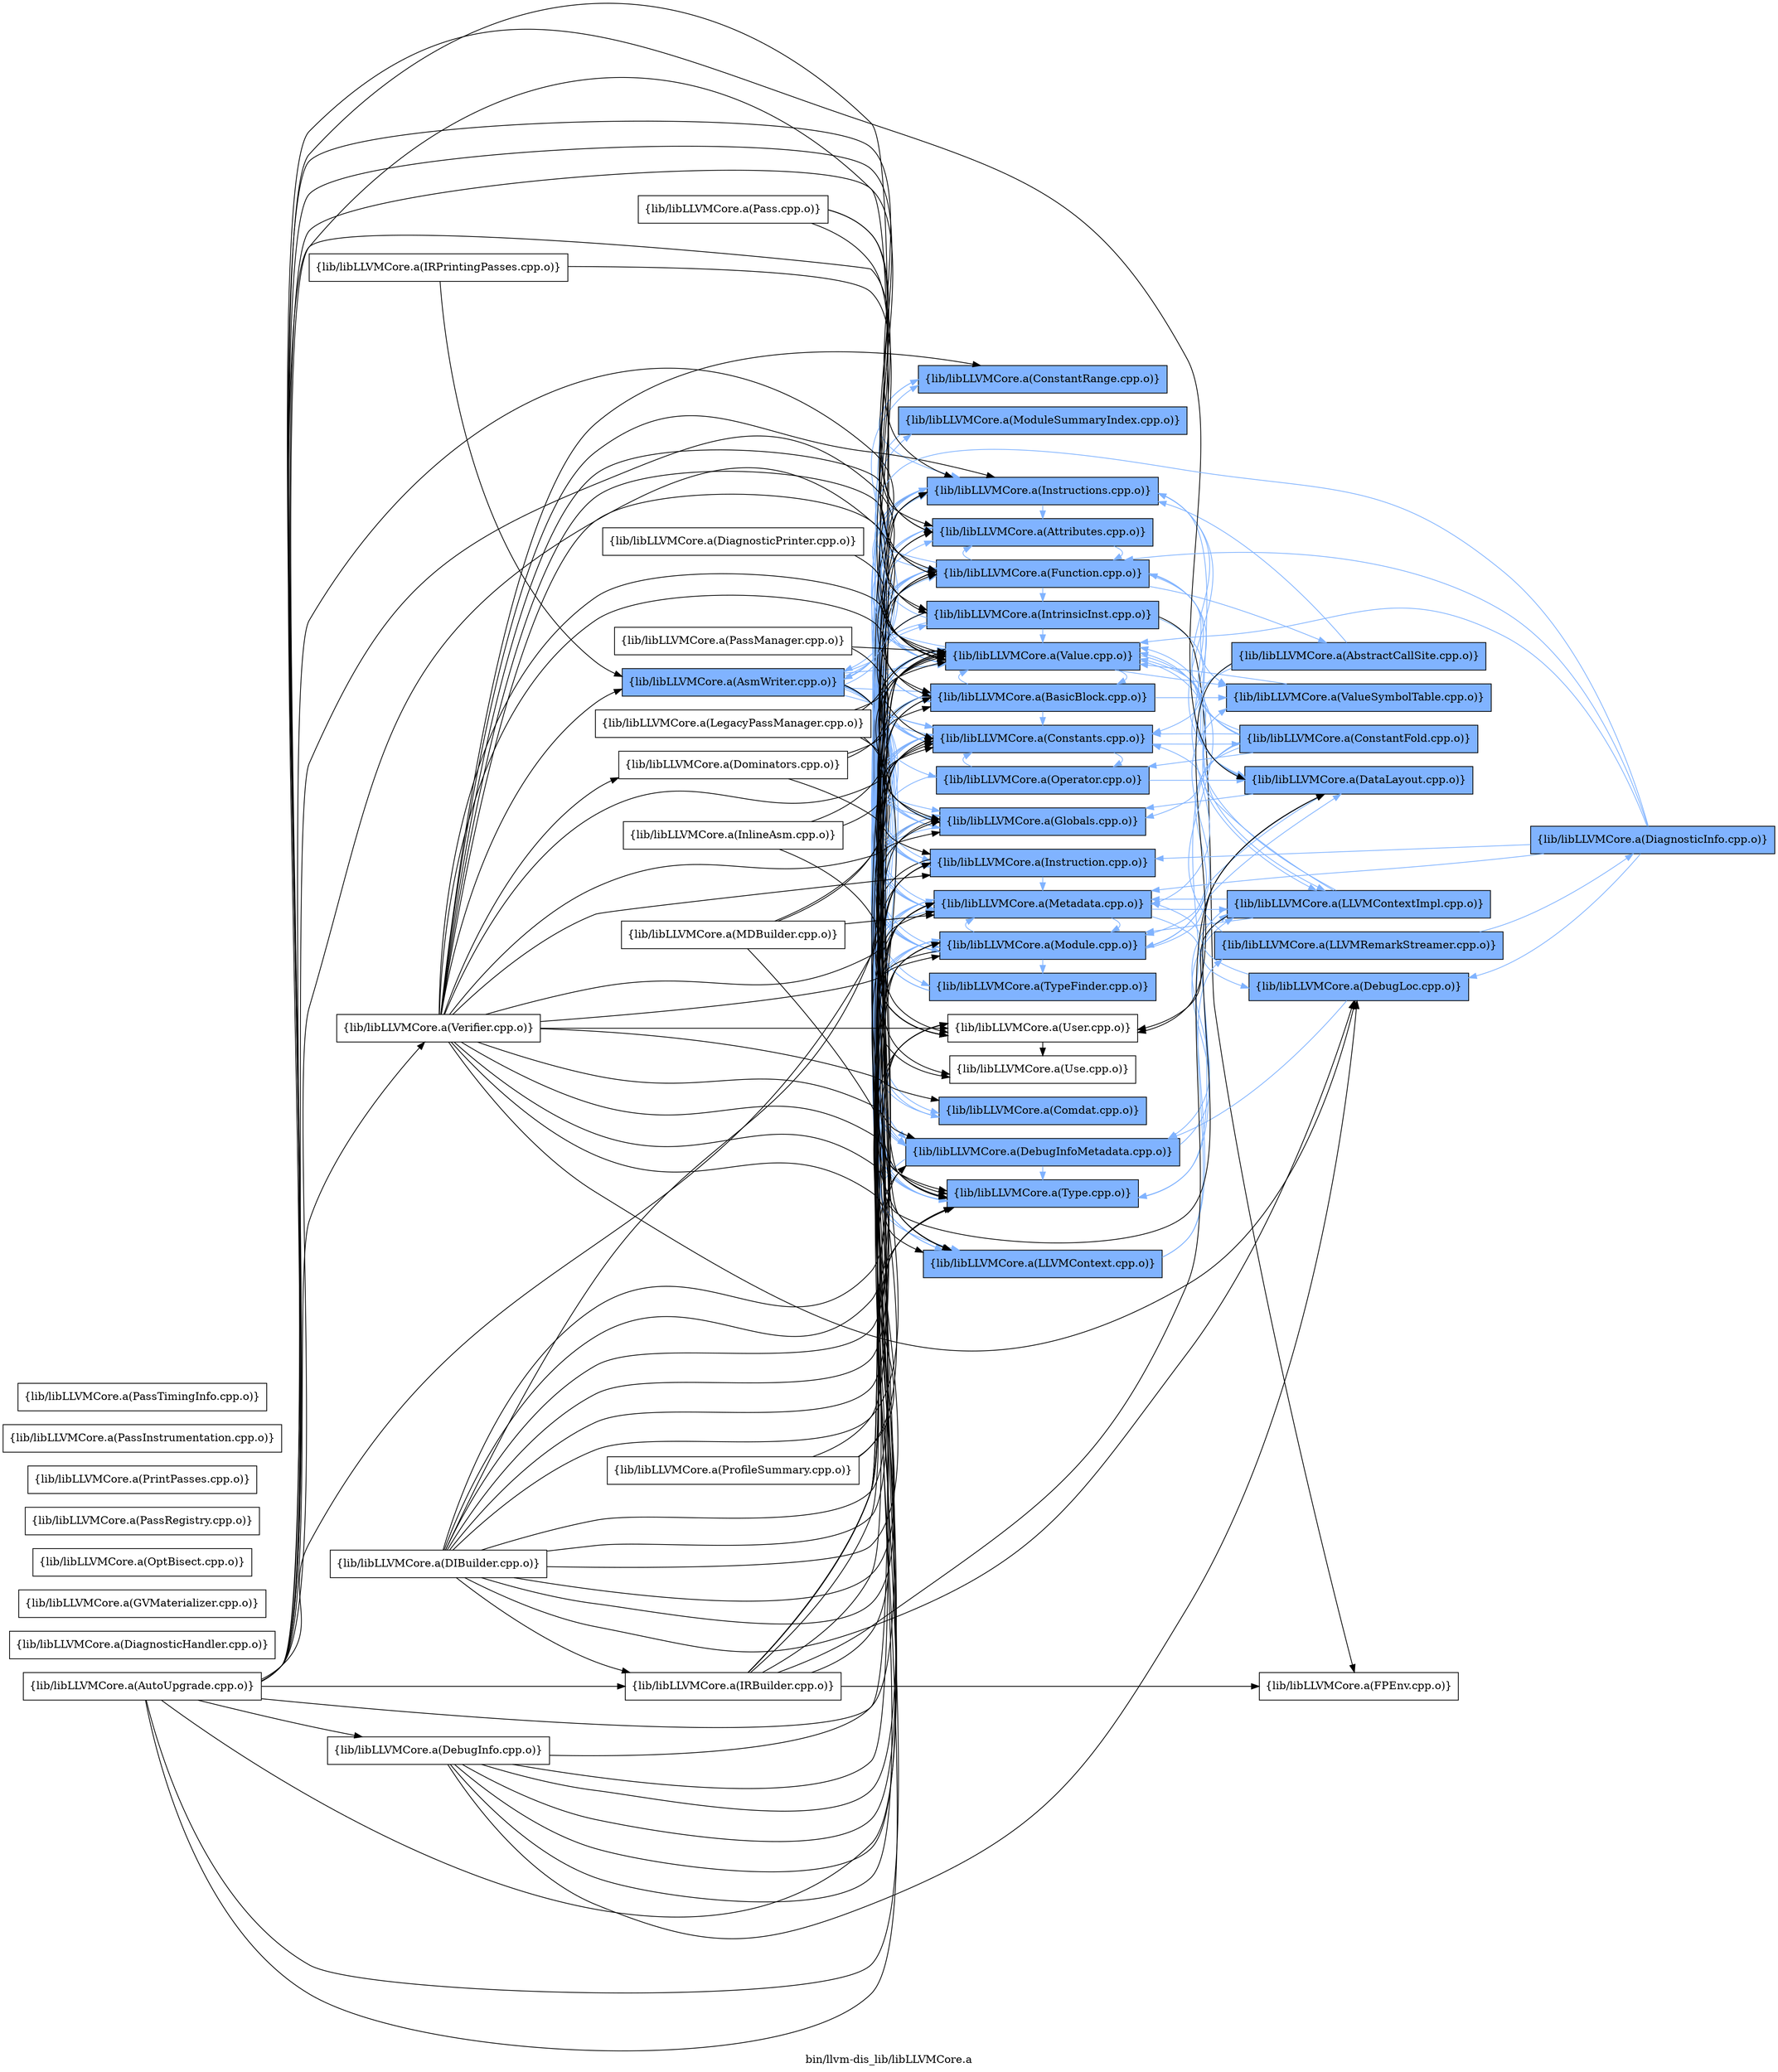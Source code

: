 digraph "bin/llvm-dis_lib/libLLVMCore.a" {
	label="bin/llvm-dis_lib/libLLVMCore.a";
	rankdir=LR;
	{ rank=same; Node0x55776db5dc18;  }
	{ rank=same; Node0x55776db5d0d8; Node0x55776db5d588; Node0x55776db5e3e8; Node0x55776db5e1b8; Node0x55776db5e938; Node0x55776db5c5e8; Node0x55776db5cfe8; Node0x55776db5ed48; Node0x55776db5af68; Node0x55776db5e398; Node0x55776db5dc68; Node0x55776db5d628; Node0x55776db5c778; Node0x55776db5cef8; Node0x55776db5ae78; Node0x55776db5b5a8; Node0x55776db5e618; Node0x55776db5ec58; Node0x55776db5f3d8; Node0x55776db5fba8; Node0x55776db5b148;  }
	{ rank=same; Node0x55776db5bb98; Node0x55776db5fab8; Node0x55776db5f608; Node0x55776db5b508; Node0x55776db5d5d8; Node0x55776db5f338; Node0x55776db5ef28; Node0x55776db5c1d8;  }

	Node0x55776db5dc18 [shape=record,shape=box,group=1,style=filled,fillcolor="0.600000 0.5 1",label="{lib/libLLVMCore.a(AsmWriter.cpp.o)}"];
	Node0x55776db5dc18 -> Node0x55776db5d0d8[color="0.600000 0.5 1"];
	Node0x55776db5dc18 -> Node0x55776db5d588[color="0.600000 0.5 1"];
	Node0x55776db5dc18 -> Node0x55776db5e3e8[color="0.600000 0.5 1"];
	Node0x55776db5dc18 -> Node0x55776db5e1b8[color="0.600000 0.5 1"];
	Node0x55776db5dc18 -> Node0x55776db5e938[color="0.600000 0.5 1"];
	Node0x55776db5dc18 -> Node0x55776db5c5e8[color="0.600000 0.5 1"];
	Node0x55776db5dc18 -> Node0x55776db5cfe8[color="0.600000 0.5 1"];
	Node0x55776db5dc18 -> Node0x55776db5ed48[color="0.600000 0.5 1"];
	Node0x55776db5dc18 -> Node0x55776db5af68[color="0.600000 0.5 1"];
	Node0x55776db5dc18 -> Node0x55776db5e398[color="0.600000 0.5 1"];
	Node0x55776db5dc18 -> Node0x55776db5dc68[color="0.600000 0.5 1"];
	Node0x55776db5dc18 -> Node0x55776db5d628[color="0.600000 0.5 1"];
	Node0x55776db5dc18 -> Node0x55776db5c778[color="0.600000 0.5 1"];
	Node0x55776db5dc18 -> Node0x55776db5cef8[color="0.600000 0.5 1"];
	Node0x55776db5dc18 -> Node0x55776db5ae78[color="0.600000 0.5 1"];
	Node0x55776db5dc18 -> Node0x55776db5b5a8[color="0.600000 0.5 1"];
	Node0x55776db5dc18 -> Node0x55776db5e618[color="0.600000 0.5 1"];
	Node0x55776db5dc18 -> Node0x55776db5ec58[color="0.600000 0.5 1"];
	Node0x55776db5dc18 -> Node0x55776db5f3d8;
	Node0x55776db5dc18 -> Node0x55776db5fba8;
	Node0x55776db5dc18 -> Node0x55776db5b148[color="0.600000 0.5 1"];
	Node0x55776db5c1d8 [shape=record,shape=box,group=1,style=filled,fillcolor="0.600000 0.5 1",label="{lib/libLLVMCore.a(DebugLoc.cpp.o)}"];
	Node0x55776db5c1d8 -> Node0x55776db5c5e8[color="0.600000 0.5 1"];
	Node0x55776db5c1d8 -> Node0x55776db5c778[color="0.600000 0.5 1"];
	Node0x55776db5bcd8 [shape=record,shape=box,group=0,label="{lib/libLLVMCore.a(DiagnosticHandler.cpp.o)}"];
	Node0x55776db5d628 [shape=record,shape=box,group=1,style=filled,fillcolor="0.600000 0.5 1",label="{lib/libLLVMCore.a(LLVMContext.cpp.o)}"];
	Node0x55776db5d628 -> Node0x55776db5f608[color="0.600000 0.5 1"];
	Node0x55776db5d628 -> Node0x55776db5ef28[color="0.600000 0.5 1"];
	Node0x55776db5c778 [shape=record,shape=box,group=1,style=filled,fillcolor="0.600000 0.5 1",label="{lib/libLLVMCore.a(Metadata.cpp.o)}"];
	Node0x55776db5c778 -> Node0x55776db5e1b8[color="0.600000 0.5 1"];
	Node0x55776db5c778 -> Node0x55776db5e938[color="0.600000 0.5 1"];
	Node0x55776db5c778 -> Node0x55776db5c5e8[color="0.600000 0.5 1"];
	Node0x55776db5c778 -> Node0x55776db5c1d8[color="0.600000 0.5 1"];
	Node0x55776db5c778 -> Node0x55776db5d628[color="0.600000 0.5 1"];
	Node0x55776db5c778 -> Node0x55776db5f608[color="0.600000 0.5 1"];
	Node0x55776db5c778 -> Node0x55776db5cef8[color="0.600000 0.5 1"];
	Node0x55776db5c778 -> Node0x55776db5e618[color="0.600000 0.5 1"];
	Node0x55776db5c778 -> Node0x55776db5b148[color="0.600000 0.5 1"];
	Node0x55776db5cef8 [shape=record,shape=box,group=1,style=filled,fillcolor="0.600000 0.5 1",label="{lib/libLLVMCore.a(Module.cpp.o)}"];
	Node0x55776db5cef8 -> Node0x55776db5e3e8[color="0.600000 0.5 1"];
	Node0x55776db5cef8 -> Node0x55776db5e938[color="0.600000 0.5 1"];
	Node0x55776db5cef8 -> Node0x55776db5b508[color="0.600000 0.5 1"];
	Node0x55776db5cef8 -> Node0x55776db5cfe8[color="0.600000 0.5 1"];
	Node0x55776db5cef8 -> Node0x55776db5ed48[color="0.600000 0.5 1"];
	Node0x55776db5cef8 -> Node0x55776db5d628[color="0.600000 0.5 1"];
	Node0x55776db5cef8 -> Node0x55776db5c778[color="0.600000 0.5 1"];
	Node0x55776db5cef8 -> Node0x55776db5e618[color="0.600000 0.5 1"];
	Node0x55776db5cef8 -> Node0x55776db5ec58[color="0.600000 0.5 1"];
	Node0x55776db5cef8 -> Node0x55776db5fba8;
	Node0x55776db5cef8 -> Node0x55776db5b148[color="0.600000 0.5 1"];
	Node0x55776db5cef8 -> Node0x55776db5bb98[color="0.600000 0.5 1"];
	Node0x55776db5b148 [shape=record,shape=box,group=1,style=filled,fillcolor="0.600000 0.5 1",label="{lib/libLLVMCore.a(Value.cpp.o)}"];
	Node0x55776db5b148 -> Node0x55776db5d0d8[color="0.600000 0.5 1"];
	Node0x55776db5b148 -> Node0x55776db5d588[color="0.600000 0.5 1"];
	Node0x55776db5b148 -> Node0x55776db5e938[color="0.600000 0.5 1"];
	Node0x55776db5b148 -> Node0x55776db5b508[color="0.600000 0.5 1"];
	Node0x55776db5b148 -> Node0x55776db5cfe8[color="0.600000 0.5 1"];
	Node0x55776db5b148 -> Node0x55776db5ed48[color="0.600000 0.5 1"];
	Node0x55776db5b148 -> Node0x55776db5af68[color="0.600000 0.5 1"];
	Node0x55776db5b148 -> Node0x55776db5e398[color="0.600000 0.5 1"];
	Node0x55776db5b148 -> Node0x55776db5d628[color="0.600000 0.5 1"];
	Node0x55776db5b148 -> Node0x55776db5f608[color="0.600000 0.5 1"];
	Node0x55776db5b148 -> Node0x55776db5c778[color="0.600000 0.5 1"];
	Node0x55776db5b148 -> Node0x55776db5e618[color="0.600000 0.5 1"];
	Node0x55776db5b148 -> Node0x55776db5f3d8;
	Node0x55776db5b148 -> Node0x55776db5fba8;
	Node0x55776db5b148 -> Node0x55776db5bb98[color="0.600000 0.5 1"];
	Node0x55776db5d0d8 [shape=record,shape=box,group=1,style=filled,fillcolor="0.600000 0.5 1",label="{lib/libLLVMCore.a(Attributes.cpp.o)}"];
	Node0x55776db5d0d8 -> Node0x55776db5dc18[color="0.600000 0.5 1"];
	Node0x55776db5d0d8 -> Node0x55776db5cfe8[color="0.600000 0.5 1"];
	Node0x55776db5cd68 [shape=record,shape=box,group=0,label="{lib/libLLVMCore.a(AutoUpgrade.cpp.o)}"];
	Node0x55776db5cd68 -> Node0x55776db5d0d8;
	Node0x55776db5cd68 -> Node0x55776db5d588;
	Node0x55776db5cd68 -> Node0x55776db5e938;
	Node0x55776db5cd68 -> Node0x55776db5b508;
	Node0x55776db5cd68 -> Node0x55776db5ace8;
	Node0x55776db5cd68 -> Node0x55776db5cfe8;
	Node0x55776db5cd68 -> Node0x55776db5ed48;
	Node0x55776db5cd68 -> Node0x55776db5ebb8;
	Node0x55776db5cd68 -> Node0x55776db5af68;
	Node0x55776db5cd68 -> Node0x55776db5e398;
	Node0x55776db5cd68 -> Node0x55776db5dc68;
	Node0x55776db5cd68 -> Node0x55776db5d628;
	Node0x55776db5cd68 -> Node0x55776db5c778;
	Node0x55776db5cd68 -> Node0x55776db5cef8;
	Node0x55776db5cd68 -> Node0x55776db5e618;
	Node0x55776db5cd68 -> Node0x55776db5fba8;
	Node0x55776db5cd68 -> Node0x55776db5b148;
	Node0x55776db5cd68 -> Node0x55776db5c188;
	Node0x55776db5d588 [shape=record,shape=box,group=1,style=filled,fillcolor="0.600000 0.5 1",label="{lib/libLLVMCore.a(BasicBlock.cpp.o)}"];
	Node0x55776db5d588 -> Node0x55776db5e938[color="0.600000 0.5 1"];
	Node0x55776db5d588 -> Node0x55776db5af68[color="0.600000 0.5 1"];
	Node0x55776db5d588 -> Node0x55776db5c778[color="0.600000 0.5 1"];
	Node0x55776db5d588 -> Node0x55776db5e618[color="0.600000 0.5 1"];
	Node0x55776db5d588 -> Node0x55776db5fba8;
	Node0x55776db5d588 -> Node0x55776db5b148[color="0.600000 0.5 1"];
	Node0x55776db5d588 -> Node0x55776db5bb98[color="0.600000 0.5 1"];
	Node0x55776db5e1b8 [shape=record,shape=box,group=1,style=filled,fillcolor="0.600000 0.5 1",label="{lib/libLLVMCore.a(ConstantRange.cpp.o)}"];
	Node0x55776db5e1b8 -> Node0x55776db5e398[color="0.600000 0.5 1"];
	Node0x55776db5e938 [shape=record,shape=box,group=1,style=filled,fillcolor="0.600000 0.5 1",label="{lib/libLLVMCore.a(Constants.cpp.o)}"];
	Node0x55776db5e938 -> Node0x55776db5fab8[color="0.600000 0.5 1"];
	Node0x55776db5e938 -> Node0x55776db5cfe8[color="0.600000 0.5 1"];
	Node0x55776db5e938 -> Node0x55776db5ed48[color="0.600000 0.5 1"];
	Node0x55776db5e938 -> Node0x55776db5af68[color="0.600000 0.5 1"];
	Node0x55776db5e938 -> Node0x55776db5e398[color="0.600000 0.5 1"];
	Node0x55776db5e938 -> Node0x55776db5b5a8[color="0.600000 0.5 1"];
	Node0x55776db5e938 -> Node0x55776db5e618[color="0.600000 0.5 1"];
	Node0x55776db5e938 -> Node0x55776db5fba8;
	Node0x55776db5e938 -> Node0x55776db5b148[color="0.600000 0.5 1"];
	Node0x55776db5b508 [shape=record,shape=box,group=1,style=filled,fillcolor="0.600000 0.5 1",label="{lib/libLLVMCore.a(DataLayout.cpp.o)}"];
	Node0x55776db5b508 -> Node0x55776db5ed48[color="0.600000 0.5 1"];
	Node0x55776db5b508 -> Node0x55776db5cef8[color="0.600000 0.5 1"];
	Node0x55776db5b508 -> Node0x55776db5e618[color="0.600000 0.5 1"];
	Node0x55776db5ace8 [shape=record,shape=box,group=0,label="{lib/libLLVMCore.a(DebugInfo.cpp.o)}"];
	Node0x55776db5ace8 -> Node0x55776db5c5e8;
	Node0x55776db5ace8 -> Node0x55776db5c1d8;
	Node0x55776db5ace8 -> Node0x55776db5cfe8;
	Node0x55776db5ace8 -> Node0x55776db5af68;
	Node0x55776db5ace8 -> Node0x55776db5c778;
	Node0x55776db5ace8 -> Node0x55776db5cef8;
	Node0x55776db5ace8 -> Node0x55776db5b148;
	Node0x55776db5c5e8 [shape=record,shape=box,group=1,style=filled,fillcolor="0.600000 0.5 1",label="{lib/libLLVMCore.a(DebugInfoMetadata.cpp.o)}"];
	Node0x55776db5c5e8 -> Node0x55776db5e938[color="0.600000 0.5 1"];
	Node0x55776db5c5e8 -> Node0x55776db5d628[color="0.600000 0.5 1"];
	Node0x55776db5c5e8 -> Node0x55776db5f608[color="0.600000 0.5 1"];
	Node0x55776db5c5e8 -> Node0x55776db5c778[color="0.600000 0.5 1"];
	Node0x55776db5c5e8 -> Node0x55776db5e618[color="0.600000 0.5 1"];
	Node0x55776db5cfe8 [shape=record,shape=box,group=1,style=filled,fillcolor="0.600000 0.5 1",label="{lib/libLLVMCore.a(Function.cpp.o)}"];
	Node0x55776db5cfe8 -> Node0x55776db5d0d8[color="0.600000 0.5 1"];
	Node0x55776db5cfe8 -> Node0x55776db5d588[color="0.600000 0.5 1"];
	Node0x55776db5cfe8 -> Node0x55776db5e938[color="0.600000 0.5 1"];
	Node0x55776db5cfe8 -> Node0x55776db5b508[color="0.600000 0.5 1"];
	Node0x55776db5cfe8 -> Node0x55776db5d5d8[color="0.600000 0.5 1"];
	Node0x55776db5cfe8 -> Node0x55776db5e398[color="0.600000 0.5 1"];
	Node0x55776db5cfe8 -> Node0x55776db5dc68[color="0.600000 0.5 1"];
	Node0x55776db5cfe8 -> Node0x55776db5d628[color="0.600000 0.5 1"];
	Node0x55776db5cfe8 -> Node0x55776db5c778[color="0.600000 0.5 1"];
	Node0x55776db5cfe8 -> Node0x55776db5cef8[color="0.600000 0.5 1"];
	Node0x55776db5cfe8 -> Node0x55776db5e618[color="0.600000 0.5 1"];
	Node0x55776db5cfe8 -> Node0x55776db5fba8;
	Node0x55776db5cfe8 -> Node0x55776db5b148[color="0.600000 0.5 1"];
	Node0x55776db5cfe8 -> Node0x55776db5bb98[color="0.600000 0.5 1"];
	Node0x55776db5e668 [shape=record,shape=box,group=0,label="{lib/libLLVMCore.a(GVMaterializer.cpp.o)}"];
	Node0x55776db5ed48 [shape=record,shape=box,group=1,style=filled,fillcolor="0.600000 0.5 1",label="{lib/libLLVMCore.a(Globals.cpp.o)}"];
	Node0x55776db5ed48 -> Node0x55776db5e938[color="0.600000 0.5 1"];
	Node0x55776db5ed48 -> Node0x55776db5cfe8[color="0.600000 0.5 1"];
	Node0x55776db5ed48 -> Node0x55776db5c778[color="0.600000 0.5 1"];
	Node0x55776db5ed48 -> Node0x55776db5cef8[color="0.600000 0.5 1"];
	Node0x55776db5ed48 -> Node0x55776db5e618[color="0.600000 0.5 1"];
	Node0x55776db5ed48 -> Node0x55776db5fba8;
	Node0x55776db5ed48 -> Node0x55776db5b148[color="0.600000 0.5 1"];
	Node0x55776db5b238 [shape=record,shape=box,group=0,label="{lib/libLLVMCore.a(InlineAsm.cpp.o)}"];
	Node0x55776db5b238 -> Node0x55776db5e938;
	Node0x55776db5b238 -> Node0x55776db5e618;
	Node0x55776db5b238 -> Node0x55776db5b148;
	Node0x55776db5af68 [shape=record,shape=box,group=1,style=filled,fillcolor="0.600000 0.5 1",label="{lib/libLLVMCore.a(Instruction.cpp.o)}"];
	Node0x55776db5af68 -> Node0x55776db5d0d8[color="0.600000 0.5 1"];
	Node0x55776db5af68 -> Node0x55776db5d588[color="0.600000 0.5 1"];
	Node0x55776db5af68 -> Node0x55776db5e938[color="0.600000 0.5 1"];
	Node0x55776db5af68 -> Node0x55776db5e398[color="0.600000 0.5 1"];
	Node0x55776db5af68 -> Node0x55776db5c778[color="0.600000 0.5 1"];
	Node0x55776db5af68 -> Node0x55776db5fba8;
	Node0x55776db5af68 -> Node0x55776db5b148[color="0.600000 0.5 1"];
	Node0x55776db5e398 [shape=record,shape=box,group=1,style=filled,fillcolor="0.600000 0.5 1",label="{lib/libLLVMCore.a(Instructions.cpp.o)}"];
	Node0x55776db5e398 -> Node0x55776db5d0d8[color="0.600000 0.5 1"];
	Node0x55776db5e398 -> Node0x55776db5d588[color="0.600000 0.5 1"];
	Node0x55776db5e398 -> Node0x55776db5e938[color="0.600000 0.5 1"];
	Node0x55776db5e398 -> Node0x55776db5b508[color="0.600000 0.5 1"];
	Node0x55776db5e398 -> Node0x55776db5cfe8[color="0.600000 0.5 1"];
	Node0x55776db5e398 -> Node0x55776db5af68[color="0.600000 0.5 1"];
	Node0x55776db5e398 -> Node0x55776db5f608[color="0.600000 0.5 1"];
	Node0x55776db5e398 -> Node0x55776db5c778[color="0.600000 0.5 1"];
	Node0x55776db5e398 -> Node0x55776db5cef8[color="0.600000 0.5 1"];
	Node0x55776db5e398 -> Node0x55776db5e618[color="0.600000 0.5 1"];
	Node0x55776db5e398 -> Node0x55776db5fba8;
	Node0x55776db5e398 -> Node0x55776db5b148[color="0.600000 0.5 1"];
	Node0x55776db5ae78 [shape=record,shape=box,group=1,style=filled,fillcolor="0.600000 0.5 1",label="{lib/libLLVMCore.a(ModuleSummaryIndex.cpp.o)}"];
	Node0x55776db5ae78 -> Node0x55776db5b148[color="0.600000 0.5 1"];
	Node0x55776db5e618 [shape=record,shape=box,group=1,style=filled,fillcolor="0.600000 0.5 1",label="{lib/libLLVMCore.a(Type.cpp.o)}"];
	Node0x55776db5e618 -> Node0x55776db5e938[color="0.600000 0.5 1"];
	Node0x55776db5fba8 [shape=record,shape=box,group=0,label="{lib/libLLVMCore.a(User.cpp.o)}"];
	Node0x55776db5fba8 -> Node0x55776db5f3d8;
	Node0x55776db5c188 [shape=record,shape=box,group=0,label="{lib/libLLVMCore.a(Verifier.cpp.o)}"];
	Node0x55776db5c188 -> Node0x55776db5dc18;
	Node0x55776db5c188 -> Node0x55776db5d0d8;
	Node0x55776db5c188 -> Node0x55776db5d588;
	Node0x55776db5c188 -> Node0x55776db5e3e8;
	Node0x55776db5c188 -> Node0x55776db5e1b8;
	Node0x55776db5c188 -> Node0x55776db5e938;
	Node0x55776db5c188 -> Node0x55776db5b508;
	Node0x55776db5c188 -> Node0x55776db5c5e8;
	Node0x55776db5c188 -> Node0x55776db5c1d8;
	Node0x55776db5c188 -> Node0x55776db5cfe8;
	Node0x55776db5c188 -> Node0x55776db5ed48;
	Node0x55776db5c188 -> Node0x55776db5af68;
	Node0x55776db5c188 -> Node0x55776db5e398;
	Node0x55776db5c188 -> Node0x55776db5dc68;
	Node0x55776db5c188 -> Node0x55776db5d628;
	Node0x55776db5c188 -> Node0x55776db5c778;
	Node0x55776db5c188 -> Node0x55776db5cef8;
	Node0x55776db5c188 -> Node0x55776db5e618;
	Node0x55776db5c188 -> Node0x55776db5fba8;
	Node0x55776db5c188 -> Node0x55776db5b148;
	Node0x55776db5c188 -> Node0x55776db5eb18;
	Node0x55776db5dc68 [shape=record,shape=box,group=1,style=filled,fillcolor="0.600000 0.5 1",label="{lib/libLLVMCore.a(IntrinsicInst.cpp.o)}"];
	Node0x55776db5dc68 -> Node0x55776db5d588[color="0.600000 0.5 1"];
	Node0x55776db5dc68 -> Node0x55776db5e938[color="0.600000 0.5 1"];
	Node0x55776db5dc68 -> Node0x55776db5b508[color="0.600000 0.5 1"];
	Node0x55776db5dc68 -> Node0x55776db5c5e8[color="0.600000 0.5 1"];
	Node0x55776db5dc68 -> Node0x55776db5f338;
	Node0x55776db5dc68 -> Node0x55776db5af68[color="0.600000 0.5 1"];
	Node0x55776db5dc68 -> Node0x55776db5e398[color="0.600000 0.5 1"];
	Node0x55776db5dc68 -> Node0x55776db5c778[color="0.600000 0.5 1"];
	Node0x55776db5dc68 -> Node0x55776db5cef8[color="0.600000 0.5 1"];
	Node0x55776db5dc68 -> Node0x55776db5e618[color="0.600000 0.5 1"];
	Node0x55776db5dc68 -> Node0x55776db5fba8;
	Node0x55776db5dc68 -> Node0x55776db5b148[color="0.600000 0.5 1"];
	Node0x55776db5e3e8 [shape=record,shape=box,group=1,style=filled,fillcolor="0.600000 0.5 1",label="{lib/libLLVMCore.a(Comdat.cpp.o)}"];
	Node0x55776db5e3e8 -> Node0x55776db5cef8[color="0.600000 0.5 1"];
	Node0x55776db5b5a8 [shape=record,shape=box,group=1,style=filled,fillcolor="0.600000 0.5 1",label="{lib/libLLVMCore.a(Operator.cpp.o)}"];
	Node0x55776db5b5a8 -> Node0x55776db5e938[color="0.600000 0.5 1"];
	Node0x55776db5b5a8 -> Node0x55776db5b508[color="0.600000 0.5 1"];
	Node0x55776db5b5a8 -> Node0x55776db5e618[color="0.600000 0.5 1"];
	Node0x55776db5ec58 [shape=record,shape=box,group=1,style=filled,fillcolor="0.600000 0.5 1",label="{lib/libLLVMCore.a(TypeFinder.cpp.o)}"];
	Node0x55776db5ec58 -> Node0x55776db5cfe8[color="0.600000 0.5 1"];
	Node0x55776db5ec58 -> Node0x55776db5ed48[color="0.600000 0.5 1"];
	Node0x55776db5ec58 -> Node0x55776db5c778[color="0.600000 0.5 1"];
	Node0x55776db5f3d8 [shape=record,shape=box,group=0,label="{lib/libLLVMCore.a(Use.cpp.o)}"];
	Node0x55776db5ebb8 [shape=record,shape=box,group=0,label="{lib/libLLVMCore.a(IRBuilder.cpp.o)}"];
	Node0x55776db5ebb8 -> Node0x55776db5d0d8;
	Node0x55776db5ebb8 -> Node0x55776db5d588;
	Node0x55776db5ebb8 -> Node0x55776db5e938;
	Node0x55776db5ebb8 -> Node0x55776db5b508;
	Node0x55776db5ebb8 -> Node0x55776db5cfe8;
	Node0x55776db5ebb8 -> Node0x55776db5ed48;
	Node0x55776db5ebb8 -> Node0x55776db5f338;
	Node0x55776db5ebb8 -> Node0x55776db5af68;
	Node0x55776db5ebb8 -> Node0x55776db5e398;
	Node0x55776db5ebb8 -> Node0x55776db5c778;
	Node0x55776db5ebb8 -> Node0x55776db5e618;
	Node0x55776db5ebb8 -> Node0x55776db5fba8;
	Node0x55776db5ebb8 -> Node0x55776db5b148;
	Node0x55776db5bb98 [shape=record,shape=box,group=1,style=filled,fillcolor="0.600000 0.5 1",label="{lib/libLLVMCore.a(ValueSymbolTable.cpp.o)}"];
	Node0x55776db5bb98 -> Node0x55776db5b148[color="0.600000 0.5 1"];
	Node0x55776db5fab8 [shape=record,shape=box,group=1,style=filled,fillcolor="0.600000 0.5 1",label="{lib/libLLVMCore.a(ConstantFold.cpp.o)}"];
	Node0x55776db5fab8 -> Node0x55776db5e938[color="0.600000 0.5 1"];
	Node0x55776db5fab8 -> Node0x55776db5cfe8[color="0.600000 0.5 1"];
	Node0x55776db5fab8 -> Node0x55776db5ed48[color="0.600000 0.5 1"];
	Node0x55776db5fab8 -> Node0x55776db5e398[color="0.600000 0.5 1"];
	Node0x55776db5fab8 -> Node0x55776db5cef8[color="0.600000 0.5 1"];
	Node0x55776db5fab8 -> Node0x55776db5b5a8[color="0.600000 0.5 1"];
	Node0x55776db5fab8 -> Node0x55776db5e618[color="0.600000 0.5 1"];
	Node0x55776db5fab8 -> Node0x55776db5b148[color="0.600000 0.5 1"];
	Node0x55776db5b8c8 [shape=record,shape=box,group=0,label="{lib/libLLVMCore.a(DIBuilder.cpp.o)}"];
	Node0x55776db5b8c8 -> Node0x55776db5d0d8;
	Node0x55776db5b8c8 -> Node0x55776db5d588;
	Node0x55776db5b8c8 -> Node0x55776db5e938;
	Node0x55776db5b8c8 -> Node0x55776db5c5e8;
	Node0x55776db5b8c8 -> Node0x55776db5c1d8;
	Node0x55776db5b8c8 -> Node0x55776db5cfe8;
	Node0x55776db5b8c8 -> Node0x55776db5ebb8;
	Node0x55776db5b8c8 -> Node0x55776db5af68;
	Node0x55776db5b8c8 -> Node0x55776db5e398;
	Node0x55776db5b8c8 -> Node0x55776db5c778;
	Node0x55776db5b8c8 -> Node0x55776db5cef8;
	Node0x55776db5b8c8 -> Node0x55776db5e618;
	Node0x55776db5b8c8 -> Node0x55776db5fba8;
	Node0x55776db5b8c8 -> Node0x55776db5b148;
	Node0x55776db5f608 [shape=record,shape=box,group=1,style=filled,fillcolor="0.600000 0.5 1",label="{lib/libLLVMCore.a(LLVMContextImpl.cpp.o)}"];
	Node0x55776db5f608 -> Node0x55776db5e938[color="0.600000 0.5 1"];
	Node0x55776db5f608 -> Node0x55776db5c5e8[color="0.600000 0.5 1"];
	Node0x55776db5f608 -> Node0x55776db5c778[color="0.600000 0.5 1"];
	Node0x55776db5f608 -> Node0x55776db5cef8[color="0.600000 0.5 1"];
	Node0x55776db5f608 -> Node0x55776db5fba8;
	Node0x55776db5f608 -> Node0x55776db5b148[color="0.600000 0.5 1"];
	Node0x55776db5c3b8 [shape=record,shape=box,group=1,style=filled,fillcolor="0.600000 0.5 1",label="{lib/libLLVMCore.a(DiagnosticInfo.cpp.o)}"];
	Node0x55776db5c3b8 -> Node0x55776db5dc18[color="0.600000 0.5 1"];
	Node0x55776db5c3b8 -> Node0x55776db5c1d8[color="0.600000 0.5 1"];
	Node0x55776db5c3b8 -> Node0x55776db5cfe8[color="0.600000 0.5 1"];
	Node0x55776db5c3b8 -> Node0x55776db5af68[color="0.600000 0.5 1"];
	Node0x55776db5c3b8 -> Node0x55776db5c778[color="0.600000 0.5 1"];
	Node0x55776db5c3b8 -> Node0x55776db5b148[color="0.600000 0.5 1"];
	Node0x55776db5cd18 [shape=record,shape=box,group=0,label="{lib/libLLVMCore.a(DiagnosticPrinter.cpp.o)}"];
	Node0x55776db5cd18 -> Node0x55776db5b148;
	Node0x55776db5d5d8 [shape=record,shape=box,group=1,style=filled,fillcolor="0.600000 0.5 1",label="{lib/libLLVMCore.a(AbstractCallSite.cpp.o)}"];
	Node0x55776db5d5d8 -> Node0x55776db5e938[color="0.600000 0.5 1"];
	Node0x55776db5d5d8 -> Node0x55776db5e398[color="0.600000 0.5 1"];
	Node0x55776db5d5d8 -> Node0x55776db5c778[color="0.600000 0.5 1"];
	Node0x55776db5d5d8 -> Node0x55776db5fba8;
	Node0x55776db5f338 [shape=record,shape=box,group=0,label="{lib/libLLVMCore.a(FPEnv.cpp.o)}"];
	Node0x55776db5ef28 [shape=record,shape=box,group=1,style=filled,fillcolor="0.600000 0.5 1",label="{lib/libLLVMCore.a(LLVMRemarkStreamer.cpp.o)}"];
	Node0x55776db5ef28 -> Node0x55776db5c3b8[color="0.600000 0.5 1"];
	Node0x55776db5ef28 -> Node0x55776db5b148[color="0.600000 0.5 1"];
	Node0x55776db5c048 [shape=record,shape=box,group=0,label="{lib/libLLVMCore.a(MDBuilder.cpp.o)}"];
	Node0x55776db5c048 -> Node0x55776db5e938;
	Node0x55776db5c048 -> Node0x55776db5c778;
	Node0x55776db5c048 -> Node0x55776db5e618;
	Node0x55776db5c048 -> Node0x55776db5b148;
	Node0x55776db5bb48 [shape=record,shape=box,group=0,label="{lib/libLLVMCore.a(OptBisect.cpp.o)}"];
	Node0x55776db5de48 [shape=record,shape=box,group=0,label="{lib/libLLVMCore.a(ProfileSummary.cpp.o)}"];
	Node0x55776db5de48 -> Node0x55776db5e938;
	Node0x55776db5de48 -> Node0x55776db5c778;
	Node0x55776db5de48 -> Node0x55776db5e618;
	Node0x55776db5eb18 [shape=record,shape=box,group=0,label="{lib/libLLVMCore.a(Dominators.cpp.o)}"];
	Node0x55776db5eb18 -> Node0x55776db5d588;
	Node0x55776db5eb18 -> Node0x55776db5af68;
	Node0x55776db5eb18 -> Node0x55776db5b148;
	Node0x55776db5c9f8 [shape=record,shape=box,group=0,label="{lib/libLLVMCore.a(PassRegistry.cpp.o)}"];
	Node0x55776db5d178 [shape=record,shape=box,group=0,label="{lib/libLLVMCore.a(Pass.cpp.o)}"];
	Node0x55776db5d178 -> Node0x55776db5d0d8;
	Node0x55776db5d178 -> Node0x55776db5cfe8;
	Node0x55776db5d178 -> Node0x55776db5b148;
	Node0x55776db5d8f8 [shape=record,shape=box,group=0,label="{lib/libLLVMCore.a(IRPrintingPasses.cpp.o)}"];
	Node0x55776db5d8f8 -> Node0x55776db5dc18;
	Node0x55776db5d8f8 -> Node0x55776db5b148;
	Node0x55776db5c7c8 [shape=record,shape=box,group=0,label="{lib/libLLVMCore.a(PrintPasses.cpp.o)}"];
	Node0x55776db5e028 [shape=record,shape=box,group=0,label="{lib/libLLVMCore.a(PassManager.cpp.o)}"];
	Node0x55776db5e028 -> Node0x55776db5ed48;
	Node0x55776db5e028 -> Node0x55776db5b148;
	Node0x55776db5d808 [shape=record,shape=box,group=0,label="{lib/libLLVMCore.a(PassInstrumentation.cpp.o)}"];
	Node0x55776db5db28 [shape=record,shape=box,group=0,label="{lib/libLLVMCore.a(LegacyPassManager.cpp.o)}"];
	Node0x55776db5db28 -> Node0x55776db5cfe8;
	Node0x55776db5db28 -> Node0x55776db5ed48;
	Node0x55776db5db28 -> Node0x55776db5d628;
	Node0x55776db5db28 -> Node0x55776db5b148;
	Node0x55776db5f298 [shape=record,shape=box,group=0,label="{lib/libLLVMCore.a(PassTimingInfo.cpp.o)}"];
}
